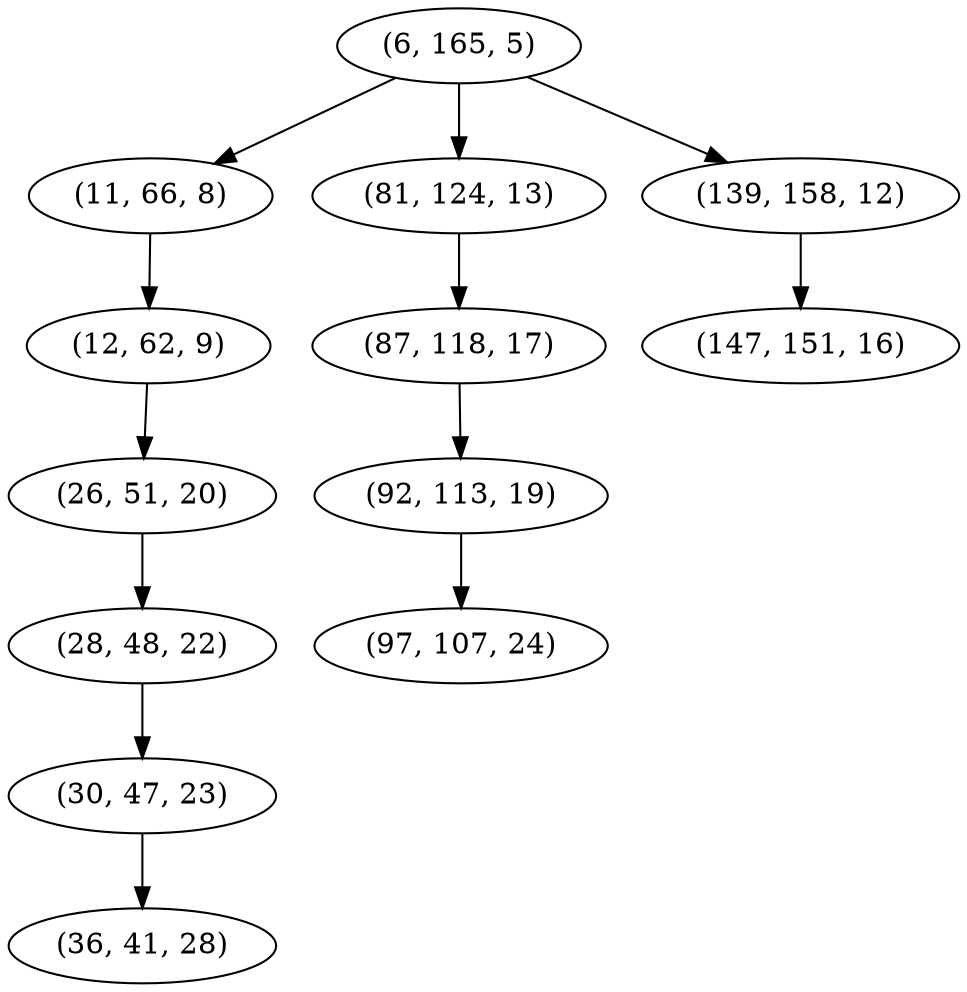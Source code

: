 digraph tree {
    "(6, 165, 5)";
    "(11, 66, 8)";
    "(12, 62, 9)";
    "(26, 51, 20)";
    "(28, 48, 22)";
    "(30, 47, 23)";
    "(36, 41, 28)";
    "(81, 124, 13)";
    "(87, 118, 17)";
    "(92, 113, 19)";
    "(97, 107, 24)";
    "(139, 158, 12)";
    "(147, 151, 16)";
    "(6, 165, 5)" -> "(11, 66, 8)";
    "(6, 165, 5)" -> "(81, 124, 13)";
    "(6, 165, 5)" -> "(139, 158, 12)";
    "(11, 66, 8)" -> "(12, 62, 9)";
    "(12, 62, 9)" -> "(26, 51, 20)";
    "(26, 51, 20)" -> "(28, 48, 22)";
    "(28, 48, 22)" -> "(30, 47, 23)";
    "(30, 47, 23)" -> "(36, 41, 28)";
    "(81, 124, 13)" -> "(87, 118, 17)";
    "(87, 118, 17)" -> "(92, 113, 19)";
    "(92, 113, 19)" -> "(97, 107, 24)";
    "(139, 158, 12)" -> "(147, 151, 16)";
}
